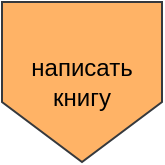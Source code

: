 <mxfile version="16.2.2" type="github">
  <diagram id="4LQUPDGlQvP18Hfxd0Ga" name="Page-1">
    <mxGraphModel dx="782" dy="436" grid="1" gridSize="10" guides="1" tooltips="1" connect="1" arrows="1" fold="1" page="1" pageScale="1" pageWidth="1169" pageHeight="1654" math="0" shadow="0">
      <root>
        <mxCell id="0" />
        <mxCell id="1" parent="0" />
        <mxCell id="Agf7Boz6mdReBaCJgz7f-1" value="написать книгу" style="shape=offPageConnector;whiteSpace=wrap;html=1;rotation=0;size=0.375;fillColor=#FFB366;strokeColor=#36393d;horizontal=1;" vertex="1" parent="1">
          <mxGeometry x="360" y="180" width="80" height="80" as="geometry" />
        </mxCell>
      </root>
    </mxGraphModel>
  </diagram>
</mxfile>
